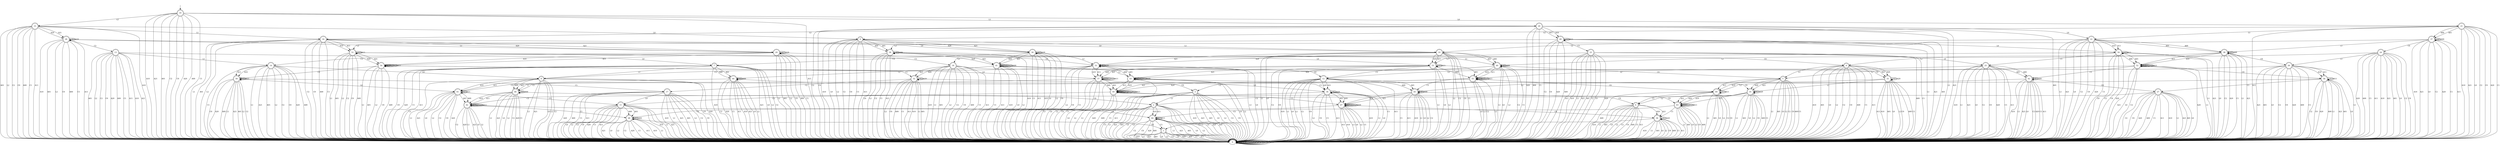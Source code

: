 digraph "data/our_models/magento_3_2_m" {
0 [label=0];
1 [label=1, shape=doublecircle];
2 [label=2, shape=doublecircle];
3 [label=3, shape=doublecircle];
4 [label=4, shape=doublecircle];
5 [label=5, shape=doublecircle];
6 [label=6, shape=doublecircle];
7 [label=7, shape=doublecircle];
8 [label=8, shape=doublecircle];
9 [label=9, shape=doublecircle];
10 [label=10, shape=doublecircle];
11 [label=11, shape=doublecircle];
12 [label=12, shape=doublecircle];
13 [label=13, shape=doublecircle];
14 [label=14, shape=doublecircle];
15 [label=15, shape=doublecircle];
16 [label=16, shape=doublecircle];
17 [label=17, shape=doublecircle];
18 [label=18, shape=doublecircle];
19 [label=19, shape=doublecircle];
20 [label=20, shape=doublecircle];
21 [label=21, shape=doublecircle];
22 [label=22, shape=doublecircle];
23 [label=23, shape=doublecircle];
24 [label=24, shape=doublecircle];
25 [label=25, shape=doublecircle];
26 [label=26, shape=doublecircle];
27 [label=27, shape=doublecircle];
28 [label=28, shape=doublecircle];
29 [label=29, shape=doublecircle];
30 [label=30, shape=doublecircle];
31 [label=31, shape=doublecircle];
32 [label=32, shape=doublecircle];
33 [label=33, shape=doublecircle];
34 [label=34, shape=doublecircle];
35 [label=35, shape=doublecircle];
36 [label=36, shape=doublecircle];
37 [label=37, shape=doublecircle];
38 [label=38, shape=doublecircle];
39 [label=39, shape=doublecircle];
40 [label=40, shape=doublecircle];
41 [label=41, shape=doublecircle];
42 [label=42, shape=doublecircle];
43 [label=43, shape=doublecircle];
44 [label=44, shape=doublecircle];
45 [label=45, shape=doublecircle];
46 [label=46, shape=doublecircle];
47 [label=47, shape=doublecircle];
48 [label=48, shape=doublecircle];
49 [label=49, shape=doublecircle];
50 [label=50, shape=doublecircle];
51 [label=51, shape=doublecircle];
52 [label=52, shape=doublecircle];
53 [label=53, shape=doublecircle];
54 [label=54, shape=doublecircle];
55 [label=55, shape=doublecircle];
56 [label=56, shape=doublecircle];
57 [label=57, shape=doublecircle];
58 [label=58, shape=doublecircle];
59 [label=59, shape=doublecircle];
60 [label=60, shape=doublecircle];
61 [label=61, shape=doublecircle];
62 [label=62, shape=doublecircle];
63 [label=63, shape=doublecircle];
64 [label=64, shape=doublecircle];
0 -> 0  [label=A10];
0 -> 0  [label=L1];
0 -> 0  [label=A21];
0 -> 0  [label=A01];
0 -> 0  [label=L0];
0 -> 0  [label=L2];
0 -> 0  [label=C2];
0 -> 0  [label=C0];
0 -> 0  [label=A20];
0 -> 0  [label=A00];
0 -> 0  [label=C1];
0 -> 0  [label=A11];
1 -> 0  [label=A10];
1 -> 0  [label=L1];
1 -> 0  [label=A21];
1 -> 0  [label=A01];
1 -> 0  [label=L0];
1 -> 0  [label=L2];
1 -> 0  [label=C2];
1 -> 0  [label=C0];
1 -> 0  [label=A20];
1 -> 0  [label=A00];
1 -> 0  [label=C1];
1 -> 0  [label=A11];
2 -> 64  [label=A10];
2 -> 0  [label=L1];
2 -> 0  [label=A21];
2 -> 0  [label=A01];
2 -> 0  [label=L0];
2 -> 0  [label=L2];
2 -> 0  [label=C2];
2 -> 0  [label=C0];
2 -> 0  [label=A20];
2 -> 0  [label=A00];
2 -> 0  [label=C1];
2 -> 64  [label=A11];
3 -> 0  [label=A10];
3 -> 2  [label=L1];
3 -> 0  [label=A21];
3 -> 0  [label=A01];
3 -> 0  [label=L0];
3 -> 0  [label=L2];
3 -> 0  [label=C2];
3 -> 0  [label=C0];
3 -> 0  [label=A20];
3 -> 0  [label=A00];
3 -> 0  [label=C1];
3 -> 0  [label=A11];
4 -> 0  [label=A10];
4 -> 5  [label=L1];
4 -> 33  [label=A21];
4 -> 0  [label=A01];
4 -> 0  [label=L0];
4 -> 0  [label=L2];
4 -> 0  [label=C2];
4 -> 0  [label=C0];
4 -> 33  [label=A20];
4 -> 0  [label=A00];
4 -> 0  [label=C1];
4 -> 0  [label=A11];
5 -> 60  [label=A10];
5 -> 0  [label=L1];
5 -> 35  [label=A21];
5 -> 0  [label=A01];
5 -> 0  [label=L0];
5 -> 0  [label=L2];
5 -> 0  [label=C2];
5 -> 0  [label=C0];
5 -> 35  [label=A20];
5 -> 0  [label=A00];
5 -> 0  [label=C1];
5 -> 60  [label=A11];
6 -> 0  [label=A10];
6 -> 0  [label=L1];
6 -> 36  [label=A21];
6 -> 0  [label=A01];
6 -> 0  [label=L0];
6 -> 0  [label=L2];
6 -> 0  [label=C2];
6 -> 0  [label=C0];
6 -> 36  [label=A20];
6 -> 0  [label=A00];
6 -> 0  [label=C1];
6 -> 0  [label=A11];
7 -> 0  [label=A10];
7 -> 8  [label=L1];
7 -> 0  [label=A21];
7 -> 44  [label=A01];
7 -> 0  [label=L0];
7 -> 0  [label=L2];
7 -> 0  [label=C2];
7 -> 0  [label=C0];
7 -> 0  [label=A20];
7 -> 44  [label=A00];
7 -> 0  [label=C1];
7 -> 0  [label=A11];
8 -> 61  [label=A10];
8 -> 0  [label=L1];
8 -> 0  [label=A21];
8 -> 46  [label=A01];
8 -> 0  [label=L0];
8 -> 0  [label=L2];
8 -> 0  [label=C2];
8 -> 0  [label=C0];
8 -> 0  [label=A20];
8 -> 46  [label=A00];
8 -> 0  [label=C1];
8 -> 61  [label=A11];
9 -> 0  [label=A10];
9 -> 10  [label=L1];
9 -> 30  [label=A21];
9 -> 39  [label=A01];
9 -> 0  [label=L0];
9 -> 0  [label=L2];
9 -> 0  [label=C2];
9 -> 0  [label=C0];
9 -> 30  [label=A20];
9 -> 39  [label=A00];
9 -> 0  [label=C1];
9 -> 0  [label=A11];
10 -> 53  [label=A10];
10 -> 0  [label=L1];
10 -> 31  [label=A21];
10 -> 40  [label=A01];
10 -> 0  [label=L0];
10 -> 0  [label=L2];
10 -> 0  [label=C2];
10 -> 0  [label=C0];
10 -> 31  [label=A20];
10 -> 40  [label=A00];
10 -> 0  [label=C1];
10 -> 53  [label=A11];
11 -> 0  [label=A10];
11 -> 0  [label=L1];
11 -> 0  [label=A21];
11 -> 48  [label=A01];
11 -> 0  [label=L0];
11 -> 0  [label=L2];
11 -> 0  [label=C2];
11 -> 0  [label=C0];
11 -> 0  [label=A20];
11 -> 48  [label=A00];
11 -> 0  [label=C1];
11 -> 0  [label=A11];
12 -> 0  [label=A10];
12 -> 0  [label=L1];
12 -> 34  [label=A21];
12 -> 45  [label=A01];
12 -> 0  [label=L0];
12 -> 0  [label=L2];
12 -> 0  [label=C2];
12 -> 0  [label=C0];
12 -> 34  [label=A20];
12 -> 45  [label=A00];
12 -> 0  [label=C1];
12 -> 0  [label=A11];
13 -> 0  [label=A10];
13 -> 14  [label=L1];
13 -> 0  [label=A21];
13 -> 0  [label=A01];
13 -> 7  [label=L0];
13 -> 0  [label=L2];
13 -> 0  [label=C2];
13 -> 0  [label=C0];
13 -> 0  [label=A20];
13 -> 0  [label=A00];
13 -> 0  [label=C1];
13 -> 0  [label=A11];
14 -> 58  [label=A10];
14 -> 0  [label=L1];
14 -> 0  [label=A21];
14 -> 0  [label=A01];
14 -> 8  [label=L0];
14 -> 0  [label=L2];
14 -> 0  [label=C2];
14 -> 0  [label=C0];
14 -> 0  [label=A20];
14 -> 0  [label=A00];
14 -> 0  [label=C1];
14 -> 58  [label=A11];
15 -> 0  [label=A10];
15 -> 16  [label=L1];
15 -> 28  [label=A21];
15 -> 0  [label=A01];
15 -> 9  [label=L0];
15 -> 0  [label=L2];
15 -> 0  [label=C2];
15 -> 0  [label=C0];
15 -> 28  [label=A20];
15 -> 0  [label=A00];
15 -> 0  [label=C1];
15 -> 0  [label=A11];
16 -> 51  [label=A10];
16 -> 0  [label=L1];
16 -> 29  [label=A21];
16 -> 0  [label=A01];
16 -> 10  [label=L0];
16 -> 0  [label=L2];
16 -> 0  [label=C2];
16 -> 0  [label=C0];
16 -> 29  [label=A20];
16 -> 0  [label=A00];
16 -> 0  [label=C1];
16 -> 51  [label=A11];
17 -> 0  [label=A10];
17 -> 0  [label=L1];
17 -> 0  [label=A21];
17 -> 0  [label=A01];
17 -> 11  [label=L0];
17 -> 0  [label=L2];
17 -> 0  [label=C2];
17 -> 0  [label=C0];
17 -> 0  [label=A20];
17 -> 0  [label=A00];
17 -> 0  [label=C1];
17 -> 0  [label=A11];
18 -> 0  [label=A10];
18 -> 0  [label=L1];
18 -> 32  [label=A21];
18 -> 0  [label=A01];
18 -> 12  [label=L0];
18 -> 0  [label=L2];
18 -> 0  [label=C2];
18 -> 0  [label=C0];
18 -> 32  [label=A20];
18 -> 0  [label=A00];
18 -> 0  [label=C1];
18 -> 0  [label=A11];
19 -> 0  [label=A10];
19 -> 20  [label=L1];
19 -> 0  [label=A21];
19 -> 0  [label=A01];
19 -> 21  [label=L0];
19 -> 15  [label=L2];
19 -> 0  [label=C2];
19 -> 0  [label=C0];
19 -> 0  [label=A20];
19 -> 0  [label=A00];
19 -> 0  [label=C1];
19 -> 0  [label=A11];
20 -> 49  [label=A10];
20 -> 0  [label=L1];
20 -> 0  [label=A21];
20 -> 0  [label=A01];
20 -> 22  [label=L0];
20 -> 16  [label=L2];
20 -> 0  [label=C2];
20 -> 0  [label=C0];
20 -> 0  [label=A20];
20 -> 0  [label=A00];
20 -> 0  [label=C1];
20 -> 49  [label=A11];
21 -> 0  [label=A10];
21 -> 22  [label=L1];
21 -> 0  [label=A21];
21 -> 37  [label=A01];
21 -> 0  [label=L0];
21 -> 9  [label=L2];
21 -> 0  [label=C2];
21 -> 0  [label=C0];
21 -> 0  [label=A20];
21 -> 37  [label=A00];
21 -> 0  [label=C1];
21 -> 0  [label=A11];
22 -> 50  [label=A10];
22 -> 0  [label=L1];
22 -> 0  [label=A21];
22 -> 38  [label=A01];
22 -> 0  [label=L0];
22 -> 10  [label=L2];
22 -> 0  [label=C2];
22 -> 0  [label=C0];
22 -> 0  [label=A20];
22 -> 38  [label=A00];
22 -> 0  [label=C1];
22 -> 50  [label=A11];
23 -> 0  [label=A10];
23 -> 0  [label=L1];
23 -> 0  [label=A21];
23 -> 0  [label=A01];
23 -> 25  [label=L0];
23 -> 18  [label=L2];
23 -> 0  [label=C2];
23 -> 0  [label=C0];
23 -> 0  [label=A20];
23 -> 0  [label=A00];
23 -> 0  [label=C1];
23 -> 0  [label=A11];
24 -> 0  [label=A10];
24 -> 26  [label=L1];
24 -> 0  [label=A21];
24 -> 0  [label=A01];
24 -> 0  [label=L0];
24 -> 4  [label=L2];
24 -> 0  [label=C2];
24 -> 0  [label=C0];
24 -> 0  [label=A20];
24 -> 0  [label=A00];
24 -> 0  [label=C1];
24 -> 0  [label=A11];
25 -> 0  [label=A10];
25 -> 0  [label=L1];
25 -> 0  [label=A21];
25 -> 42  [label=A01];
25 -> 0  [label=L0];
25 -> 12  [label=L2];
25 -> 0  [label=C2];
25 -> 0  [label=C0];
25 -> 0  [label=A20];
25 -> 42  [label=A00];
25 -> 0  [label=C1];
25 -> 0  [label=A11];
26 -> 56  [label=A10];
26 -> 0  [label=L1];
26 -> 0  [label=A21];
26 -> 0  [label=A01];
26 -> 0  [label=L0];
26 -> 5  [label=L2];
26 -> 0  [label=C2];
26 -> 0  [label=C0];
26 -> 0  [label=A20];
26 -> 0  [label=A00];
26 -> 0  [label=C1];
26 -> 56  [label=A11];
27 -> 0  [label=A10];
27 -> 0  [label=L1];
27 -> 0  [label=A21];
27 -> 0  [label=A01];
27 -> 0  [label=L0];
27 -> 6  [label=L2];
27 -> 0  [label=C2];
27 -> 0  [label=C0];
27 -> 0  [label=A20];
27 -> 0  [label=A00];
27 -> 0  [label=C1];
27 -> 0  [label=A11];
28 -> 0  [label=A10];
28 -> 29  [label=L1];
28 -> 28  [label=A21];
28 -> 0  [label=A01];
28 -> 30  [label=L0];
28 -> 0  [label=L2];
28 -> 13  [label=C2];
28 -> 0  [label=C0];
28 -> 28  [label=A20];
28 -> 0  [label=A00];
28 -> 0  [label=C1];
28 -> 0  [label=A11];
29 -> 54  [label=A10];
29 -> 0  [label=L1];
29 -> 29  [label=A21];
29 -> 0  [label=A01];
29 -> 31  [label=L0];
29 -> 0  [label=L2];
29 -> 14  [label=C2];
29 -> 0  [label=C0];
29 -> 29  [label=A20];
29 -> 0  [label=A00];
29 -> 0  [label=C1];
29 -> 54  [label=A11];
30 -> 0  [label=A10];
30 -> 31  [label=L1];
30 -> 30  [label=A21];
30 -> 41  [label=A01];
30 -> 0  [label=L0];
30 -> 0  [label=L2];
30 -> 7  [label=C2];
30 -> 0  [label=C0];
30 -> 30  [label=A20];
30 -> 41  [label=A00];
30 -> 0  [label=C1];
30 -> 0  [label=A11];
31 -> 57  [label=A10];
31 -> 0  [label=L1];
31 -> 31  [label=A21];
31 -> 43  [label=A01];
31 -> 0  [label=L0];
31 -> 0  [label=L2];
31 -> 8  [label=C2];
31 -> 0  [label=C0];
31 -> 31  [label=A20];
31 -> 43  [label=A00];
31 -> 0  [label=C1];
31 -> 57  [label=A11];
32 -> 0  [label=A10];
32 -> 0  [label=L1];
32 -> 32  [label=A21];
32 -> 0  [label=A01];
32 -> 34  [label=L0];
32 -> 0  [label=L2];
32 -> 17  [label=C2];
32 -> 0  [label=C0];
32 -> 32  [label=A20];
32 -> 0  [label=A00];
32 -> 0  [label=C1];
32 -> 0  [label=A11];
33 -> 0  [label=A10];
33 -> 35  [label=L1];
33 -> 33  [label=A21];
33 -> 0  [label=A01];
33 -> 0  [label=L0];
33 -> 0  [label=L2];
33 -> 3  [label=C2];
33 -> 0  [label=C0];
33 -> 33  [label=A20];
33 -> 0  [label=A00];
33 -> 0  [label=C1];
33 -> 0  [label=A11];
34 -> 0  [label=A10];
34 -> 0  [label=L1];
34 -> 34  [label=A21];
34 -> 47  [label=A01];
34 -> 0  [label=L0];
34 -> 0  [label=L2];
34 -> 11  [label=C2];
34 -> 0  [label=C0];
34 -> 34  [label=A20];
34 -> 47  [label=A00];
34 -> 0  [label=C1];
34 -> 0  [label=A11];
35 -> 63  [label=A10];
35 -> 0  [label=L1];
35 -> 35  [label=A21];
35 -> 0  [label=A01];
35 -> 0  [label=L0];
35 -> 0  [label=L2];
35 -> 2  [label=C2];
35 -> 0  [label=C0];
35 -> 35  [label=A20];
35 -> 0  [label=A00];
35 -> 0  [label=C1];
35 -> 63  [label=A11];
36 -> 0  [label=A10];
36 -> 0  [label=L1];
36 -> 36  [label=A21];
36 -> 0  [label=A01];
36 -> 0  [label=L0];
36 -> 0  [label=L2];
36 -> 1  [label=C2];
36 -> 0  [label=C0];
36 -> 36  [label=A20];
36 -> 0  [label=A00];
36 -> 0  [label=C1];
36 -> 0  [label=A11];
37 -> 0  [label=A10];
37 -> 38  [label=L1];
37 -> 0  [label=A21];
37 -> 37  [label=A01];
37 -> 0  [label=L0];
37 -> 39  [label=L2];
37 -> 0  [label=C2];
37 -> 24  [label=C0];
37 -> 0  [label=A20];
37 -> 37  [label=A00];
37 -> 0  [label=C1];
37 -> 0  [label=A11];
38 -> 52  [label=A10];
38 -> 0  [label=L1];
38 -> 0  [label=A21];
38 -> 38  [label=A01];
38 -> 0  [label=L0];
38 -> 40  [label=L2];
38 -> 0  [label=C2];
38 -> 26  [label=C0];
38 -> 0  [label=A20];
38 -> 38  [label=A00];
38 -> 0  [label=C1];
38 -> 52  [label=A11];
39 -> 0  [label=A10];
39 -> 40  [label=L1];
39 -> 41  [label=A21];
39 -> 39  [label=A01];
39 -> 0  [label=L0];
39 -> 0  [label=L2];
39 -> 0  [label=C2];
39 -> 4  [label=C0];
39 -> 41  [label=A20];
39 -> 39  [label=A00];
39 -> 0  [label=C1];
39 -> 0  [label=A11];
40 -> 55  [label=A10];
40 -> 0  [label=L1];
40 -> 43  [label=A21];
40 -> 40  [label=A01];
40 -> 0  [label=L0];
40 -> 0  [label=L2];
40 -> 0  [label=C2];
40 -> 5  [label=C0];
40 -> 43  [label=A20];
40 -> 40  [label=A00];
40 -> 0  [label=C1];
40 -> 55  [label=A11];
41 -> 0  [label=A10];
41 -> 43  [label=L1];
41 -> 41  [label=A21];
41 -> 41  [label=A01];
41 -> 0  [label=L0];
41 -> 0  [label=L2];
41 -> 44  [label=C2];
41 -> 33  [label=C0];
41 -> 41  [label=A20];
41 -> 41  [label=A00];
41 -> 0  [label=C1];
41 -> 0  [label=A11];
42 -> 0  [label=A10];
42 -> 0  [label=L1];
42 -> 0  [label=A21];
42 -> 42  [label=A01];
42 -> 0  [label=L0];
42 -> 45  [label=L2];
42 -> 0  [label=C2];
42 -> 27  [label=C0];
42 -> 0  [label=A20];
42 -> 42  [label=A00];
42 -> 0  [label=C1];
42 -> 0  [label=A11];
43 -> 59  [label=A10];
43 -> 0  [label=L1];
43 -> 43  [label=A21];
43 -> 43  [label=A01];
43 -> 0  [label=L0];
43 -> 0  [label=L2];
43 -> 46  [label=C2];
43 -> 35  [label=C0];
43 -> 43  [label=A20];
43 -> 43  [label=A00];
43 -> 0  [label=C1];
43 -> 59  [label=A11];
44 -> 0  [label=A10];
44 -> 46  [label=L1];
44 -> 0  [label=A21];
44 -> 44  [label=A01];
44 -> 0  [label=L0];
44 -> 0  [label=L2];
44 -> 0  [label=C2];
44 -> 3  [label=C0];
44 -> 0  [label=A20];
44 -> 44  [label=A00];
44 -> 0  [label=C1];
44 -> 0  [label=A11];
45 -> 0  [label=A10];
45 -> 0  [label=L1];
45 -> 47  [label=A21];
45 -> 45  [label=A01];
45 -> 0  [label=L0];
45 -> 0  [label=L2];
45 -> 0  [label=C2];
45 -> 6  [label=C0];
45 -> 47  [label=A20];
45 -> 45  [label=A00];
45 -> 0  [label=C1];
45 -> 0  [label=A11];
46 -> 62  [label=A10];
46 -> 0  [label=L1];
46 -> 0  [label=A21];
46 -> 46  [label=A01];
46 -> 0  [label=L0];
46 -> 0  [label=L2];
46 -> 0  [label=C2];
46 -> 2  [label=C0];
46 -> 0  [label=A20];
46 -> 46  [label=A00];
46 -> 0  [label=C1];
46 -> 62  [label=A11];
47 -> 0  [label=A10];
47 -> 0  [label=L1];
47 -> 47  [label=A21];
47 -> 47  [label=A01];
47 -> 0  [label=L0];
47 -> 0  [label=L2];
47 -> 48  [label=C2];
47 -> 36  [label=C0];
47 -> 47  [label=A20];
47 -> 47  [label=A00];
47 -> 0  [label=C1];
47 -> 0  [label=A11];
48 -> 0  [label=A10];
48 -> 0  [label=L1];
48 -> 0  [label=A21];
48 -> 48  [label=A01];
48 -> 0  [label=L0];
48 -> 0  [label=L2];
48 -> 0  [label=C2];
48 -> 1  [label=C0];
48 -> 0  [label=A20];
48 -> 48  [label=A00];
48 -> 0  [label=C1];
48 -> 0  [label=A11];
49 -> 49  [label=A10];
49 -> 0  [label=L1];
49 -> 0  [label=A21];
49 -> 0  [label=A01];
49 -> 50  [label=L0];
49 -> 51  [label=L2];
49 -> 0  [label=C2];
49 -> 0  [label=C0];
49 -> 0  [label=A20];
49 -> 0  [label=A00];
49 -> 23  [label=C1];
49 -> 49  [label=A11];
50 -> 50  [label=A10];
50 -> 0  [label=L1];
50 -> 0  [label=A21];
50 -> 52  [label=A01];
50 -> 0  [label=L0];
50 -> 53  [label=L2];
50 -> 0  [label=C2];
50 -> 0  [label=C0];
50 -> 0  [label=A20];
50 -> 52  [label=A00];
50 -> 25  [label=C1];
50 -> 50  [label=A11];
51 -> 51  [label=A10];
51 -> 0  [label=L1];
51 -> 54  [label=A21];
51 -> 0  [label=A01];
51 -> 53  [label=L0];
51 -> 0  [label=L2];
51 -> 0  [label=C2];
51 -> 0  [label=C0];
51 -> 54  [label=A20];
51 -> 0  [label=A00];
51 -> 18  [label=C1];
51 -> 51  [label=A11];
52 -> 52  [label=A10];
52 -> 0  [label=L1];
52 -> 0  [label=A21];
52 -> 52  [label=A01];
52 -> 0  [label=L0];
52 -> 55  [label=L2];
52 -> 0  [label=C2];
52 -> 56  [label=C0];
52 -> 0  [label=A20];
52 -> 52  [label=A00];
52 -> 42  [label=C1];
52 -> 52  [label=A11];
53 -> 53  [label=A10];
53 -> 0  [label=L1];
53 -> 57  [label=A21];
53 -> 55  [label=A01];
53 -> 0  [label=L0];
53 -> 0  [label=L2];
53 -> 0  [label=C2];
53 -> 0  [label=C0];
53 -> 57  [label=A20];
53 -> 55  [label=A00];
53 -> 12  [label=C1];
53 -> 53  [label=A11];
54 -> 54  [label=A10];
54 -> 0  [label=L1];
54 -> 54  [label=A21];
54 -> 0  [label=A01];
54 -> 57  [label=L0];
54 -> 0  [label=L2];
54 -> 58  [label=C2];
54 -> 0  [label=C0];
54 -> 54  [label=A20];
54 -> 0  [label=A00];
54 -> 32  [label=C1];
54 -> 54  [label=A11];
55 -> 55  [label=A10];
55 -> 0  [label=L1];
55 -> 59  [label=A21];
55 -> 55  [label=A01];
55 -> 0  [label=L0];
55 -> 0  [label=L2];
55 -> 0  [label=C2];
55 -> 60  [label=C0];
55 -> 59  [label=A20];
55 -> 55  [label=A00];
55 -> 45  [label=C1];
55 -> 55  [label=A11];
56 -> 56  [label=A10];
56 -> 0  [label=L1];
56 -> 0  [label=A21];
56 -> 0  [label=A01];
56 -> 0  [label=L0];
56 -> 60  [label=L2];
56 -> 0  [label=C2];
56 -> 0  [label=C0];
56 -> 0  [label=A20];
56 -> 0  [label=A00];
56 -> 27  [label=C1];
56 -> 56  [label=A11];
57 -> 57  [label=A10];
57 -> 0  [label=L1];
57 -> 57  [label=A21];
57 -> 59  [label=A01];
57 -> 0  [label=L0];
57 -> 0  [label=L2];
57 -> 61  [label=C2];
57 -> 0  [label=C0];
57 -> 57  [label=A20];
57 -> 59  [label=A00];
57 -> 34  [label=C1];
57 -> 57  [label=A11];
58 -> 58  [label=A10];
58 -> 0  [label=L1];
58 -> 0  [label=A21];
58 -> 0  [label=A01];
58 -> 61  [label=L0];
58 -> 0  [label=L2];
58 -> 0  [label=C2];
58 -> 0  [label=C0];
58 -> 0  [label=A20];
58 -> 0  [label=A00];
58 -> 17  [label=C1];
58 -> 58  [label=A11];
59 -> 59  [label=A10];
59 -> 0  [label=L1];
59 -> 59  [label=A21];
59 -> 59  [label=A01];
59 -> 0  [label=L0];
59 -> 0  [label=L2];
59 -> 62  [label=C2];
59 -> 63  [label=C0];
59 -> 59  [label=A20];
59 -> 59  [label=A00];
59 -> 47  [label=C1];
59 -> 59  [label=A11];
60 -> 60  [label=A10];
60 -> 0  [label=L1];
60 -> 63  [label=A21];
60 -> 0  [label=A01];
60 -> 0  [label=L0];
60 -> 0  [label=L2];
60 -> 0  [label=C2];
60 -> 0  [label=C0];
60 -> 63  [label=A20];
60 -> 0  [label=A00];
60 -> 6  [label=C1];
60 -> 60  [label=A11];
61 -> 61  [label=A10];
61 -> 0  [label=L1];
61 -> 0  [label=A21];
61 -> 62  [label=A01];
61 -> 0  [label=L0];
61 -> 0  [label=L2];
61 -> 0  [label=C2];
61 -> 0  [label=C0];
61 -> 0  [label=A20];
61 -> 62  [label=A00];
61 -> 11  [label=C1];
61 -> 61  [label=A11];
62 -> 62  [label=A10];
62 -> 0  [label=L1];
62 -> 0  [label=A21];
62 -> 62  [label=A01];
62 -> 0  [label=L0];
62 -> 0  [label=L2];
62 -> 0  [label=C2];
62 -> 64  [label=C0];
62 -> 0  [label=A20];
62 -> 62  [label=A00];
62 -> 48  [label=C1];
62 -> 62  [label=A11];
63 -> 63  [label=A10];
63 -> 0  [label=L1];
63 -> 63  [label=A21];
63 -> 0  [label=A01];
63 -> 0  [label=L0];
63 -> 0  [label=L2];
63 -> 64  [label=C2];
63 -> 0  [label=C0];
63 -> 63  [label=A20];
63 -> 0  [label=A00];
63 -> 36  [label=C1];
63 -> 63  [label=A11];
64 -> 64  [label=A10];
64 -> 0  [label=L1];
64 -> 0  [label=A21];
64 -> 0  [label=A01];
64 -> 0  [label=L0];
64 -> 0  [label=L2];
64 -> 0  [label=C2];
64 -> 0  [label=C0];
64 -> 0  [label=A20];
64 -> 0  [label=A00];
64 -> 1  [label=C1];
64 -> 64  [label=A11];
__start0 [label="", shape=none];
__start0 -> 19  [label=""];
}
